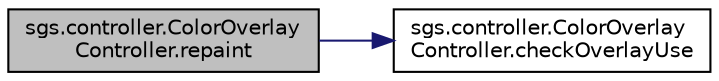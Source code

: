 digraph "sgs.controller.ColorOverlayController.repaint"
{
  edge [fontname="Helvetica",fontsize="10",labelfontname="Helvetica",labelfontsize="10"];
  node [fontname="Helvetica",fontsize="10",shape=record];
  rankdir="LR";
  Node1 [label="sgs.controller.ColorOverlay\lController.repaint",height=0.2,width=0.4,color="black", fillcolor="grey75", style="filled" fontcolor="black"];
  Node1 -> Node2 [color="midnightblue",fontsize="10",style="solid"];
  Node2 [label="sgs.controller.ColorOverlay\lController.checkOverlayUse",height=0.2,width=0.4,color="black", fillcolor="white", style="filled",URL="$classsgs_1_1controller_1_1_color_overlay_controller.html#a3c9cfa1d5bd8616ef0b9844b000330d5"];
}
